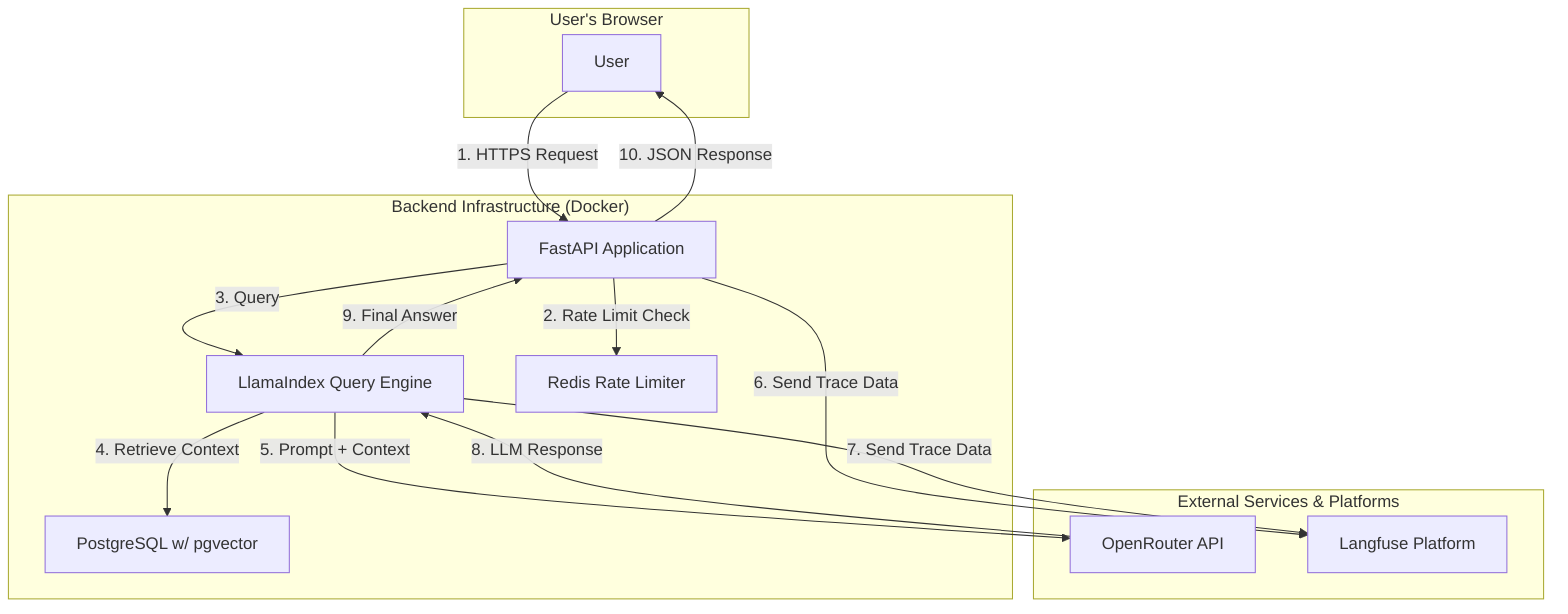 graph TD
    subgraph "User's Browser"
        User
    end

    subgraph "Backend Infrastructure (Docker)"
        A[FastAPI Application]
        B[LlamaIndex Query Engine]
        C[PostgreSQL w/ pgvector]
        D[Redis Rate Limiter]
    end

    subgraph "External Services & Platforms"
        E[OpenRouter API]
        F[Langfuse Platform]
    end

    User --"1. HTTPS Request"--> A;
    A --"2. Rate Limit Check"--> D;
    A --"3. Query"--> B;
    B --"4. Retrieve Context"--> C;
    B --"5. Prompt + Context"--> E;
    A --"6. Send Trace Data"--> F;
    B --"7. Send Trace Data"--> F;
    E --"8. LLM Response"--> B;
    B --"9. Final Answer"--> A;
    A --"10. JSON Response"--> User;